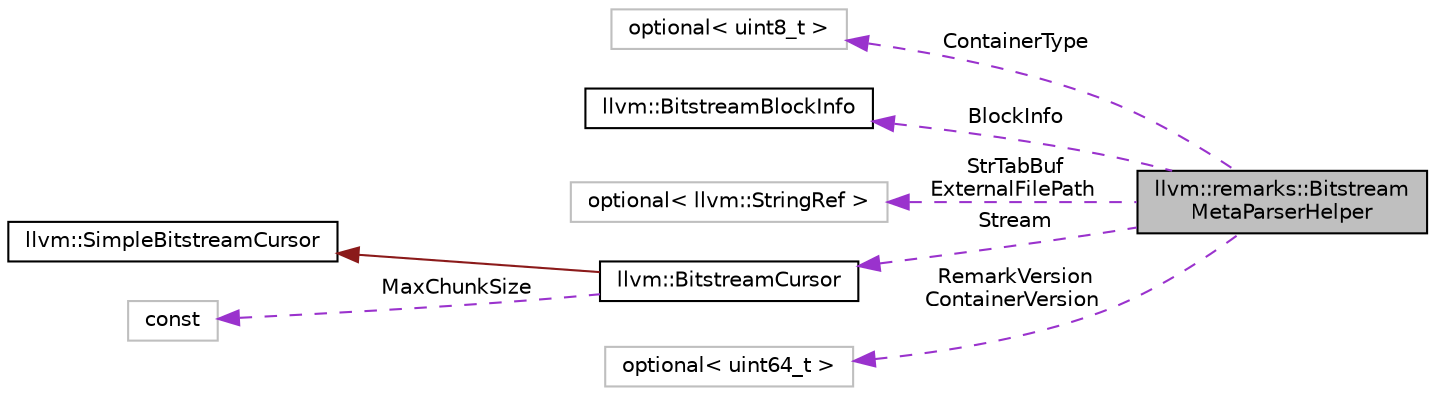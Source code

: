 digraph "llvm::remarks::BitstreamMetaParserHelper"
{
 // LATEX_PDF_SIZE
  bgcolor="transparent";
  edge [fontname="Helvetica",fontsize="10",labelfontname="Helvetica",labelfontsize="10"];
  node [fontname="Helvetica",fontsize="10",shape=record];
  rankdir="LR";
  Node1 [label="llvm::remarks::Bitstream\lMetaParserHelper",height=0.2,width=0.4,color="black", fillcolor="grey75", style="filled", fontcolor="black",tooltip="Helper to parse a META_BLOCK for a bitstream remark container."];
  Node2 -> Node1 [dir="back",color="darkorchid3",fontsize="10",style="dashed",label=" ContainerType" ,fontname="Helvetica"];
  Node2 [label="optional\< uint8_t \>",height=0.2,width=0.4,color="grey75",tooltip=" "];
  Node3 -> Node1 [dir="back",color="darkorchid3",fontsize="10",style="dashed",label=" BlockInfo" ,fontname="Helvetica"];
  Node3 [label="llvm::BitstreamBlockInfo",height=0.2,width=0.4,color="black",URL="$classllvm_1_1BitstreamBlockInfo.html",tooltip="This class maintains the abbreviations read from a block info block."];
  Node4 -> Node1 [dir="back",color="darkorchid3",fontsize="10",style="dashed",label=" StrTabBuf\nExternalFilePath" ,fontname="Helvetica"];
  Node4 [label="optional\< llvm::StringRef \>",height=0.2,width=0.4,color="grey75",tooltip=" "];
  Node5 -> Node1 [dir="back",color="darkorchid3",fontsize="10",style="dashed",label=" Stream" ,fontname="Helvetica"];
  Node5 [label="llvm::BitstreamCursor",height=0.2,width=0.4,color="black",URL="$classllvm_1_1BitstreamCursor.html",tooltip="This represents a position within a bitcode file, implemented on top of a SimpleBitstreamCursor."];
  Node6 -> Node5 [dir="back",color="firebrick4",fontsize="10",style="solid",fontname="Helvetica"];
  Node6 [label="llvm::SimpleBitstreamCursor",height=0.2,width=0.4,color="black",URL="$classllvm_1_1SimpleBitstreamCursor.html",tooltip="This represents a position within a bitstream."];
  Node7 -> Node5 [dir="back",color="darkorchid3",fontsize="10",style="dashed",label=" MaxChunkSize" ,fontname="Helvetica"];
  Node7 [label="const",height=0.2,width=0.4,color="grey75",tooltip=" "];
  Node8 -> Node1 [dir="back",color="darkorchid3",fontsize="10",style="dashed",label=" RemarkVersion\nContainerVersion" ,fontname="Helvetica"];
  Node8 [label="optional\< uint64_t \>",height=0.2,width=0.4,color="grey75",tooltip=" "];
}
